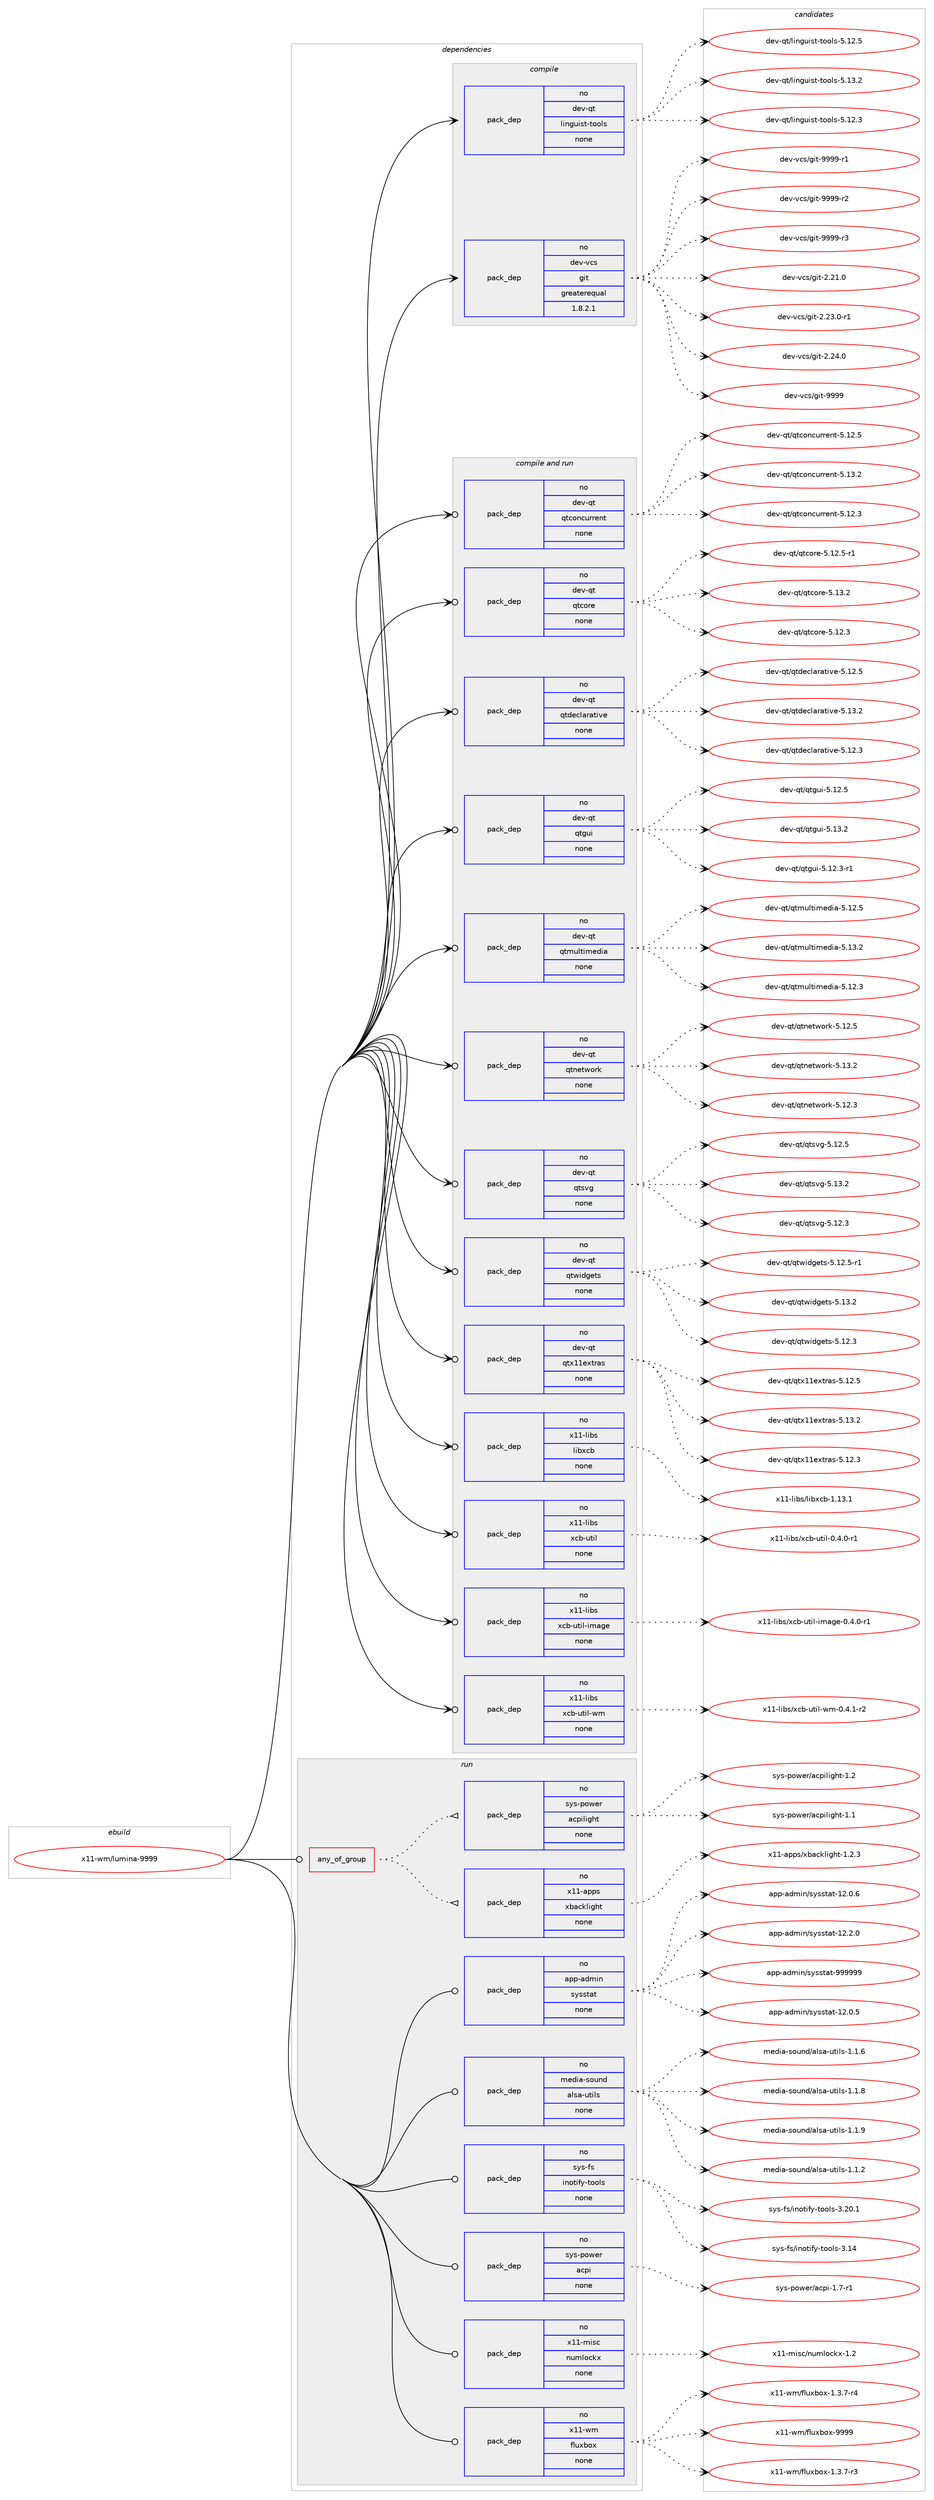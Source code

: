 digraph prolog {

# *************
# Graph options
# *************

newrank=true;
concentrate=true;
compound=true;
graph [rankdir=LR,fontname=Helvetica,fontsize=10,ranksep=1.5];#, ranksep=2.5, nodesep=0.2];
edge  [arrowhead=vee];
node  [fontname=Helvetica,fontsize=10];

# **********
# The ebuild
# **********

subgraph cluster_leftcol {
color=gray;
rank=same;
label=<<i>ebuild</i>>;
id [label="x11-wm/lumina-9999", color=red, width=4, href="../x11-wm/lumina-9999.svg"];
}

# ****************
# The dependencies
# ****************

subgraph cluster_midcol {
color=gray;
label=<<i>dependencies</i>>;
subgraph cluster_compile {
fillcolor="#eeeeee";
style=filled;
label=<<i>compile</i>>;
subgraph pack688899 {
dependency926398 [label=<<TABLE BORDER="0" CELLBORDER="1" CELLSPACING="0" CELLPADDING="4" WIDTH="220"><TR><TD ROWSPAN="6" CELLPADDING="30">pack_dep</TD></TR><TR><TD WIDTH="110">no</TD></TR><TR><TD>dev-qt</TD></TR><TR><TD>linguist-tools</TD></TR><TR><TD>none</TD></TR><TR><TD></TD></TR></TABLE>>, shape=none, color=blue];
}
id:e -> dependency926398:w [weight=20,style="solid",arrowhead="vee"];
subgraph pack688900 {
dependency926399 [label=<<TABLE BORDER="0" CELLBORDER="1" CELLSPACING="0" CELLPADDING="4" WIDTH="220"><TR><TD ROWSPAN="6" CELLPADDING="30">pack_dep</TD></TR><TR><TD WIDTH="110">no</TD></TR><TR><TD>dev-vcs</TD></TR><TR><TD>git</TD></TR><TR><TD>greaterequal</TD></TR><TR><TD>1.8.2.1</TD></TR></TABLE>>, shape=none, color=blue];
}
id:e -> dependency926399:w [weight=20,style="solid",arrowhead="vee"];
}
subgraph cluster_compileandrun {
fillcolor="#eeeeee";
style=filled;
label=<<i>compile and run</i>>;
subgraph pack688901 {
dependency926400 [label=<<TABLE BORDER="0" CELLBORDER="1" CELLSPACING="0" CELLPADDING="4" WIDTH="220"><TR><TD ROWSPAN="6" CELLPADDING="30">pack_dep</TD></TR><TR><TD WIDTH="110">no</TD></TR><TR><TD>dev-qt</TD></TR><TR><TD>qtconcurrent</TD></TR><TR><TD>none</TD></TR><TR><TD></TD></TR></TABLE>>, shape=none, color=blue];
}
id:e -> dependency926400:w [weight=20,style="solid",arrowhead="odotvee"];
subgraph pack688902 {
dependency926401 [label=<<TABLE BORDER="0" CELLBORDER="1" CELLSPACING="0" CELLPADDING="4" WIDTH="220"><TR><TD ROWSPAN="6" CELLPADDING="30">pack_dep</TD></TR><TR><TD WIDTH="110">no</TD></TR><TR><TD>dev-qt</TD></TR><TR><TD>qtcore</TD></TR><TR><TD>none</TD></TR><TR><TD></TD></TR></TABLE>>, shape=none, color=blue];
}
id:e -> dependency926401:w [weight=20,style="solid",arrowhead="odotvee"];
subgraph pack688903 {
dependency926402 [label=<<TABLE BORDER="0" CELLBORDER="1" CELLSPACING="0" CELLPADDING="4" WIDTH="220"><TR><TD ROWSPAN="6" CELLPADDING="30">pack_dep</TD></TR><TR><TD WIDTH="110">no</TD></TR><TR><TD>dev-qt</TD></TR><TR><TD>qtdeclarative</TD></TR><TR><TD>none</TD></TR><TR><TD></TD></TR></TABLE>>, shape=none, color=blue];
}
id:e -> dependency926402:w [weight=20,style="solid",arrowhead="odotvee"];
subgraph pack688904 {
dependency926403 [label=<<TABLE BORDER="0" CELLBORDER="1" CELLSPACING="0" CELLPADDING="4" WIDTH="220"><TR><TD ROWSPAN="6" CELLPADDING="30">pack_dep</TD></TR><TR><TD WIDTH="110">no</TD></TR><TR><TD>dev-qt</TD></TR><TR><TD>qtgui</TD></TR><TR><TD>none</TD></TR><TR><TD></TD></TR></TABLE>>, shape=none, color=blue];
}
id:e -> dependency926403:w [weight=20,style="solid",arrowhead="odotvee"];
subgraph pack688905 {
dependency926404 [label=<<TABLE BORDER="0" CELLBORDER="1" CELLSPACING="0" CELLPADDING="4" WIDTH="220"><TR><TD ROWSPAN="6" CELLPADDING="30">pack_dep</TD></TR><TR><TD WIDTH="110">no</TD></TR><TR><TD>dev-qt</TD></TR><TR><TD>qtmultimedia</TD></TR><TR><TD>none</TD></TR><TR><TD></TD></TR></TABLE>>, shape=none, color=blue];
}
id:e -> dependency926404:w [weight=20,style="solid",arrowhead="odotvee"];
subgraph pack688906 {
dependency926405 [label=<<TABLE BORDER="0" CELLBORDER="1" CELLSPACING="0" CELLPADDING="4" WIDTH="220"><TR><TD ROWSPAN="6" CELLPADDING="30">pack_dep</TD></TR><TR><TD WIDTH="110">no</TD></TR><TR><TD>dev-qt</TD></TR><TR><TD>qtnetwork</TD></TR><TR><TD>none</TD></TR><TR><TD></TD></TR></TABLE>>, shape=none, color=blue];
}
id:e -> dependency926405:w [weight=20,style="solid",arrowhead="odotvee"];
subgraph pack688907 {
dependency926406 [label=<<TABLE BORDER="0" CELLBORDER="1" CELLSPACING="0" CELLPADDING="4" WIDTH="220"><TR><TD ROWSPAN="6" CELLPADDING="30">pack_dep</TD></TR><TR><TD WIDTH="110">no</TD></TR><TR><TD>dev-qt</TD></TR><TR><TD>qtsvg</TD></TR><TR><TD>none</TD></TR><TR><TD></TD></TR></TABLE>>, shape=none, color=blue];
}
id:e -> dependency926406:w [weight=20,style="solid",arrowhead="odotvee"];
subgraph pack688908 {
dependency926407 [label=<<TABLE BORDER="0" CELLBORDER="1" CELLSPACING="0" CELLPADDING="4" WIDTH="220"><TR><TD ROWSPAN="6" CELLPADDING="30">pack_dep</TD></TR><TR><TD WIDTH="110">no</TD></TR><TR><TD>dev-qt</TD></TR><TR><TD>qtwidgets</TD></TR><TR><TD>none</TD></TR><TR><TD></TD></TR></TABLE>>, shape=none, color=blue];
}
id:e -> dependency926407:w [weight=20,style="solid",arrowhead="odotvee"];
subgraph pack688909 {
dependency926408 [label=<<TABLE BORDER="0" CELLBORDER="1" CELLSPACING="0" CELLPADDING="4" WIDTH="220"><TR><TD ROWSPAN="6" CELLPADDING="30">pack_dep</TD></TR><TR><TD WIDTH="110">no</TD></TR><TR><TD>dev-qt</TD></TR><TR><TD>qtx11extras</TD></TR><TR><TD>none</TD></TR><TR><TD></TD></TR></TABLE>>, shape=none, color=blue];
}
id:e -> dependency926408:w [weight=20,style="solid",arrowhead="odotvee"];
subgraph pack688910 {
dependency926409 [label=<<TABLE BORDER="0" CELLBORDER="1" CELLSPACING="0" CELLPADDING="4" WIDTH="220"><TR><TD ROWSPAN="6" CELLPADDING="30">pack_dep</TD></TR><TR><TD WIDTH="110">no</TD></TR><TR><TD>x11-libs</TD></TR><TR><TD>libxcb</TD></TR><TR><TD>none</TD></TR><TR><TD></TD></TR></TABLE>>, shape=none, color=blue];
}
id:e -> dependency926409:w [weight=20,style="solid",arrowhead="odotvee"];
subgraph pack688911 {
dependency926410 [label=<<TABLE BORDER="0" CELLBORDER="1" CELLSPACING="0" CELLPADDING="4" WIDTH="220"><TR><TD ROWSPAN="6" CELLPADDING="30">pack_dep</TD></TR><TR><TD WIDTH="110">no</TD></TR><TR><TD>x11-libs</TD></TR><TR><TD>xcb-util</TD></TR><TR><TD>none</TD></TR><TR><TD></TD></TR></TABLE>>, shape=none, color=blue];
}
id:e -> dependency926410:w [weight=20,style="solid",arrowhead="odotvee"];
subgraph pack688912 {
dependency926411 [label=<<TABLE BORDER="0" CELLBORDER="1" CELLSPACING="0" CELLPADDING="4" WIDTH="220"><TR><TD ROWSPAN="6" CELLPADDING="30">pack_dep</TD></TR><TR><TD WIDTH="110">no</TD></TR><TR><TD>x11-libs</TD></TR><TR><TD>xcb-util-image</TD></TR><TR><TD>none</TD></TR><TR><TD></TD></TR></TABLE>>, shape=none, color=blue];
}
id:e -> dependency926411:w [weight=20,style="solid",arrowhead="odotvee"];
subgraph pack688913 {
dependency926412 [label=<<TABLE BORDER="0" CELLBORDER="1" CELLSPACING="0" CELLPADDING="4" WIDTH="220"><TR><TD ROWSPAN="6" CELLPADDING="30">pack_dep</TD></TR><TR><TD WIDTH="110">no</TD></TR><TR><TD>x11-libs</TD></TR><TR><TD>xcb-util-wm</TD></TR><TR><TD>none</TD></TR><TR><TD></TD></TR></TABLE>>, shape=none, color=blue];
}
id:e -> dependency926412:w [weight=20,style="solid",arrowhead="odotvee"];
}
subgraph cluster_run {
fillcolor="#eeeeee";
style=filled;
label=<<i>run</i>>;
subgraph any16251 {
dependency926413 [label=<<TABLE BORDER="0" CELLBORDER="1" CELLSPACING="0" CELLPADDING="4"><TR><TD CELLPADDING="10">any_of_group</TD></TR></TABLE>>, shape=none, color=red];subgraph pack688914 {
dependency926414 [label=<<TABLE BORDER="0" CELLBORDER="1" CELLSPACING="0" CELLPADDING="4" WIDTH="220"><TR><TD ROWSPAN="6" CELLPADDING="30">pack_dep</TD></TR><TR><TD WIDTH="110">no</TD></TR><TR><TD>x11-apps</TD></TR><TR><TD>xbacklight</TD></TR><TR><TD>none</TD></TR><TR><TD></TD></TR></TABLE>>, shape=none, color=blue];
}
dependency926413:e -> dependency926414:w [weight=20,style="dotted",arrowhead="oinv"];
subgraph pack688915 {
dependency926415 [label=<<TABLE BORDER="0" CELLBORDER="1" CELLSPACING="0" CELLPADDING="4" WIDTH="220"><TR><TD ROWSPAN="6" CELLPADDING="30">pack_dep</TD></TR><TR><TD WIDTH="110">no</TD></TR><TR><TD>sys-power</TD></TR><TR><TD>acpilight</TD></TR><TR><TD>none</TD></TR><TR><TD></TD></TR></TABLE>>, shape=none, color=blue];
}
dependency926413:e -> dependency926415:w [weight=20,style="dotted",arrowhead="oinv"];
}
id:e -> dependency926413:w [weight=20,style="solid",arrowhead="odot"];
subgraph pack688916 {
dependency926416 [label=<<TABLE BORDER="0" CELLBORDER="1" CELLSPACING="0" CELLPADDING="4" WIDTH="220"><TR><TD ROWSPAN="6" CELLPADDING="30">pack_dep</TD></TR><TR><TD WIDTH="110">no</TD></TR><TR><TD>app-admin</TD></TR><TR><TD>sysstat</TD></TR><TR><TD>none</TD></TR><TR><TD></TD></TR></TABLE>>, shape=none, color=blue];
}
id:e -> dependency926416:w [weight=20,style="solid",arrowhead="odot"];
subgraph pack688917 {
dependency926417 [label=<<TABLE BORDER="0" CELLBORDER="1" CELLSPACING="0" CELLPADDING="4" WIDTH="220"><TR><TD ROWSPAN="6" CELLPADDING="30">pack_dep</TD></TR><TR><TD WIDTH="110">no</TD></TR><TR><TD>media-sound</TD></TR><TR><TD>alsa-utils</TD></TR><TR><TD>none</TD></TR><TR><TD></TD></TR></TABLE>>, shape=none, color=blue];
}
id:e -> dependency926417:w [weight=20,style="solid",arrowhead="odot"];
subgraph pack688918 {
dependency926418 [label=<<TABLE BORDER="0" CELLBORDER="1" CELLSPACING="0" CELLPADDING="4" WIDTH="220"><TR><TD ROWSPAN="6" CELLPADDING="30">pack_dep</TD></TR><TR><TD WIDTH="110">no</TD></TR><TR><TD>sys-fs</TD></TR><TR><TD>inotify-tools</TD></TR><TR><TD>none</TD></TR><TR><TD></TD></TR></TABLE>>, shape=none, color=blue];
}
id:e -> dependency926418:w [weight=20,style="solid",arrowhead="odot"];
subgraph pack688919 {
dependency926419 [label=<<TABLE BORDER="0" CELLBORDER="1" CELLSPACING="0" CELLPADDING="4" WIDTH="220"><TR><TD ROWSPAN="6" CELLPADDING="30">pack_dep</TD></TR><TR><TD WIDTH="110">no</TD></TR><TR><TD>sys-power</TD></TR><TR><TD>acpi</TD></TR><TR><TD>none</TD></TR><TR><TD></TD></TR></TABLE>>, shape=none, color=blue];
}
id:e -> dependency926419:w [weight=20,style="solid",arrowhead="odot"];
subgraph pack688920 {
dependency926420 [label=<<TABLE BORDER="0" CELLBORDER="1" CELLSPACING="0" CELLPADDING="4" WIDTH="220"><TR><TD ROWSPAN="6" CELLPADDING="30">pack_dep</TD></TR><TR><TD WIDTH="110">no</TD></TR><TR><TD>x11-misc</TD></TR><TR><TD>numlockx</TD></TR><TR><TD>none</TD></TR><TR><TD></TD></TR></TABLE>>, shape=none, color=blue];
}
id:e -> dependency926420:w [weight=20,style="solid",arrowhead="odot"];
subgraph pack688921 {
dependency926421 [label=<<TABLE BORDER="0" CELLBORDER="1" CELLSPACING="0" CELLPADDING="4" WIDTH="220"><TR><TD ROWSPAN="6" CELLPADDING="30">pack_dep</TD></TR><TR><TD WIDTH="110">no</TD></TR><TR><TD>x11-wm</TD></TR><TR><TD>fluxbox</TD></TR><TR><TD>none</TD></TR><TR><TD></TD></TR></TABLE>>, shape=none, color=blue];
}
id:e -> dependency926421:w [weight=20,style="solid",arrowhead="odot"];
}
}

# **************
# The candidates
# **************

subgraph cluster_choices {
rank=same;
color=gray;
label=<<i>candidates</i>>;

subgraph choice688899 {
color=black;
nodesep=1;
choice10010111845113116471081051101031171051151164511611111110811545534649504651 [label="dev-qt/linguist-tools-5.12.3", color=red, width=4,href="../dev-qt/linguist-tools-5.12.3.svg"];
choice10010111845113116471081051101031171051151164511611111110811545534649504653 [label="dev-qt/linguist-tools-5.12.5", color=red, width=4,href="../dev-qt/linguist-tools-5.12.5.svg"];
choice10010111845113116471081051101031171051151164511611111110811545534649514650 [label="dev-qt/linguist-tools-5.13.2", color=red, width=4,href="../dev-qt/linguist-tools-5.13.2.svg"];
dependency926398:e -> choice10010111845113116471081051101031171051151164511611111110811545534649504651:w [style=dotted,weight="100"];
dependency926398:e -> choice10010111845113116471081051101031171051151164511611111110811545534649504653:w [style=dotted,weight="100"];
dependency926398:e -> choice10010111845113116471081051101031171051151164511611111110811545534649514650:w [style=dotted,weight="100"];
}
subgraph choice688900 {
color=black;
nodesep=1;
choice10010111845118991154710310511645504650494648 [label="dev-vcs/git-2.21.0", color=red, width=4,href="../dev-vcs/git-2.21.0.svg"];
choice100101118451189911547103105116455046505146484511449 [label="dev-vcs/git-2.23.0-r1", color=red, width=4,href="../dev-vcs/git-2.23.0-r1.svg"];
choice10010111845118991154710310511645504650524648 [label="dev-vcs/git-2.24.0", color=red, width=4,href="../dev-vcs/git-2.24.0.svg"];
choice1001011184511899115471031051164557575757 [label="dev-vcs/git-9999", color=red, width=4,href="../dev-vcs/git-9999.svg"];
choice10010111845118991154710310511645575757574511449 [label="dev-vcs/git-9999-r1", color=red, width=4,href="../dev-vcs/git-9999-r1.svg"];
choice10010111845118991154710310511645575757574511450 [label="dev-vcs/git-9999-r2", color=red, width=4,href="../dev-vcs/git-9999-r2.svg"];
choice10010111845118991154710310511645575757574511451 [label="dev-vcs/git-9999-r3", color=red, width=4,href="../dev-vcs/git-9999-r3.svg"];
dependency926399:e -> choice10010111845118991154710310511645504650494648:w [style=dotted,weight="100"];
dependency926399:e -> choice100101118451189911547103105116455046505146484511449:w [style=dotted,weight="100"];
dependency926399:e -> choice10010111845118991154710310511645504650524648:w [style=dotted,weight="100"];
dependency926399:e -> choice1001011184511899115471031051164557575757:w [style=dotted,weight="100"];
dependency926399:e -> choice10010111845118991154710310511645575757574511449:w [style=dotted,weight="100"];
dependency926399:e -> choice10010111845118991154710310511645575757574511450:w [style=dotted,weight="100"];
dependency926399:e -> choice10010111845118991154710310511645575757574511451:w [style=dotted,weight="100"];
}
subgraph choice688901 {
color=black;
nodesep=1;
choice1001011184511311647113116991111109911711411410111011645534649504651 [label="dev-qt/qtconcurrent-5.12.3", color=red, width=4,href="../dev-qt/qtconcurrent-5.12.3.svg"];
choice1001011184511311647113116991111109911711411410111011645534649504653 [label="dev-qt/qtconcurrent-5.12.5", color=red, width=4,href="../dev-qt/qtconcurrent-5.12.5.svg"];
choice1001011184511311647113116991111109911711411410111011645534649514650 [label="dev-qt/qtconcurrent-5.13.2", color=red, width=4,href="../dev-qt/qtconcurrent-5.13.2.svg"];
dependency926400:e -> choice1001011184511311647113116991111109911711411410111011645534649504651:w [style=dotted,weight="100"];
dependency926400:e -> choice1001011184511311647113116991111109911711411410111011645534649504653:w [style=dotted,weight="100"];
dependency926400:e -> choice1001011184511311647113116991111109911711411410111011645534649514650:w [style=dotted,weight="100"];
}
subgraph choice688902 {
color=black;
nodesep=1;
choice10010111845113116471131169911111410145534649504651 [label="dev-qt/qtcore-5.12.3", color=red, width=4,href="../dev-qt/qtcore-5.12.3.svg"];
choice100101118451131164711311699111114101455346495046534511449 [label="dev-qt/qtcore-5.12.5-r1", color=red, width=4,href="../dev-qt/qtcore-5.12.5-r1.svg"];
choice10010111845113116471131169911111410145534649514650 [label="dev-qt/qtcore-5.13.2", color=red, width=4,href="../dev-qt/qtcore-5.13.2.svg"];
dependency926401:e -> choice10010111845113116471131169911111410145534649504651:w [style=dotted,weight="100"];
dependency926401:e -> choice100101118451131164711311699111114101455346495046534511449:w [style=dotted,weight="100"];
dependency926401:e -> choice10010111845113116471131169911111410145534649514650:w [style=dotted,weight="100"];
}
subgraph choice688903 {
color=black;
nodesep=1;
choice100101118451131164711311610010199108971149711610511810145534649504651 [label="dev-qt/qtdeclarative-5.12.3", color=red, width=4,href="../dev-qt/qtdeclarative-5.12.3.svg"];
choice100101118451131164711311610010199108971149711610511810145534649504653 [label="dev-qt/qtdeclarative-5.12.5", color=red, width=4,href="../dev-qt/qtdeclarative-5.12.5.svg"];
choice100101118451131164711311610010199108971149711610511810145534649514650 [label="dev-qt/qtdeclarative-5.13.2", color=red, width=4,href="../dev-qt/qtdeclarative-5.13.2.svg"];
dependency926402:e -> choice100101118451131164711311610010199108971149711610511810145534649504651:w [style=dotted,weight="100"];
dependency926402:e -> choice100101118451131164711311610010199108971149711610511810145534649504653:w [style=dotted,weight="100"];
dependency926402:e -> choice100101118451131164711311610010199108971149711610511810145534649514650:w [style=dotted,weight="100"];
}
subgraph choice688904 {
color=black;
nodesep=1;
choice1001011184511311647113116103117105455346495046514511449 [label="dev-qt/qtgui-5.12.3-r1", color=red, width=4,href="../dev-qt/qtgui-5.12.3-r1.svg"];
choice100101118451131164711311610311710545534649504653 [label="dev-qt/qtgui-5.12.5", color=red, width=4,href="../dev-qt/qtgui-5.12.5.svg"];
choice100101118451131164711311610311710545534649514650 [label="dev-qt/qtgui-5.13.2", color=red, width=4,href="../dev-qt/qtgui-5.13.2.svg"];
dependency926403:e -> choice1001011184511311647113116103117105455346495046514511449:w [style=dotted,weight="100"];
dependency926403:e -> choice100101118451131164711311610311710545534649504653:w [style=dotted,weight="100"];
dependency926403:e -> choice100101118451131164711311610311710545534649514650:w [style=dotted,weight="100"];
}
subgraph choice688905 {
color=black;
nodesep=1;
choice10010111845113116471131161091171081161051091011001059745534649504651 [label="dev-qt/qtmultimedia-5.12.3", color=red, width=4,href="../dev-qt/qtmultimedia-5.12.3.svg"];
choice10010111845113116471131161091171081161051091011001059745534649504653 [label="dev-qt/qtmultimedia-5.12.5", color=red, width=4,href="../dev-qt/qtmultimedia-5.12.5.svg"];
choice10010111845113116471131161091171081161051091011001059745534649514650 [label="dev-qt/qtmultimedia-5.13.2", color=red, width=4,href="../dev-qt/qtmultimedia-5.13.2.svg"];
dependency926404:e -> choice10010111845113116471131161091171081161051091011001059745534649504651:w [style=dotted,weight="100"];
dependency926404:e -> choice10010111845113116471131161091171081161051091011001059745534649504653:w [style=dotted,weight="100"];
dependency926404:e -> choice10010111845113116471131161091171081161051091011001059745534649514650:w [style=dotted,weight="100"];
}
subgraph choice688906 {
color=black;
nodesep=1;
choice100101118451131164711311611010111611911111410745534649504651 [label="dev-qt/qtnetwork-5.12.3", color=red, width=4,href="../dev-qt/qtnetwork-5.12.3.svg"];
choice100101118451131164711311611010111611911111410745534649504653 [label="dev-qt/qtnetwork-5.12.5", color=red, width=4,href="../dev-qt/qtnetwork-5.12.5.svg"];
choice100101118451131164711311611010111611911111410745534649514650 [label="dev-qt/qtnetwork-5.13.2", color=red, width=4,href="../dev-qt/qtnetwork-5.13.2.svg"];
dependency926405:e -> choice100101118451131164711311611010111611911111410745534649504651:w [style=dotted,weight="100"];
dependency926405:e -> choice100101118451131164711311611010111611911111410745534649504653:w [style=dotted,weight="100"];
dependency926405:e -> choice100101118451131164711311611010111611911111410745534649514650:w [style=dotted,weight="100"];
}
subgraph choice688907 {
color=black;
nodesep=1;
choice100101118451131164711311611511810345534649504651 [label="dev-qt/qtsvg-5.12.3", color=red, width=4,href="../dev-qt/qtsvg-5.12.3.svg"];
choice100101118451131164711311611511810345534649504653 [label="dev-qt/qtsvg-5.12.5", color=red, width=4,href="../dev-qt/qtsvg-5.12.5.svg"];
choice100101118451131164711311611511810345534649514650 [label="dev-qt/qtsvg-5.13.2", color=red, width=4,href="../dev-qt/qtsvg-5.13.2.svg"];
dependency926406:e -> choice100101118451131164711311611511810345534649504651:w [style=dotted,weight="100"];
dependency926406:e -> choice100101118451131164711311611511810345534649504653:w [style=dotted,weight="100"];
dependency926406:e -> choice100101118451131164711311611511810345534649514650:w [style=dotted,weight="100"];
}
subgraph choice688908 {
color=black;
nodesep=1;
choice100101118451131164711311611910510010310111611545534649504651 [label="dev-qt/qtwidgets-5.12.3", color=red, width=4,href="../dev-qt/qtwidgets-5.12.3.svg"];
choice1001011184511311647113116119105100103101116115455346495046534511449 [label="dev-qt/qtwidgets-5.12.5-r1", color=red, width=4,href="../dev-qt/qtwidgets-5.12.5-r1.svg"];
choice100101118451131164711311611910510010310111611545534649514650 [label="dev-qt/qtwidgets-5.13.2", color=red, width=4,href="../dev-qt/qtwidgets-5.13.2.svg"];
dependency926407:e -> choice100101118451131164711311611910510010310111611545534649504651:w [style=dotted,weight="100"];
dependency926407:e -> choice1001011184511311647113116119105100103101116115455346495046534511449:w [style=dotted,weight="100"];
dependency926407:e -> choice100101118451131164711311611910510010310111611545534649514650:w [style=dotted,weight="100"];
}
subgraph choice688909 {
color=black;
nodesep=1;
choice100101118451131164711311612049491011201161149711545534649504651 [label="dev-qt/qtx11extras-5.12.3", color=red, width=4,href="../dev-qt/qtx11extras-5.12.3.svg"];
choice100101118451131164711311612049491011201161149711545534649504653 [label="dev-qt/qtx11extras-5.12.5", color=red, width=4,href="../dev-qt/qtx11extras-5.12.5.svg"];
choice100101118451131164711311612049491011201161149711545534649514650 [label="dev-qt/qtx11extras-5.13.2", color=red, width=4,href="../dev-qt/qtx11extras-5.13.2.svg"];
dependency926408:e -> choice100101118451131164711311612049491011201161149711545534649504651:w [style=dotted,weight="100"];
dependency926408:e -> choice100101118451131164711311612049491011201161149711545534649504653:w [style=dotted,weight="100"];
dependency926408:e -> choice100101118451131164711311612049491011201161149711545534649514650:w [style=dotted,weight="100"];
}
subgraph choice688910 {
color=black;
nodesep=1;
choice120494945108105981154710810598120999845494649514649 [label="x11-libs/libxcb-1.13.1", color=red, width=4,href="../x11-libs/libxcb-1.13.1.svg"];
dependency926409:e -> choice120494945108105981154710810598120999845494649514649:w [style=dotted,weight="100"];
}
subgraph choice688911 {
color=black;
nodesep=1;
choice12049494510810598115471209998451171161051084548465246484511449 [label="x11-libs/xcb-util-0.4.0-r1", color=red, width=4,href="../x11-libs/xcb-util-0.4.0-r1.svg"];
dependency926410:e -> choice12049494510810598115471209998451171161051084548465246484511449:w [style=dotted,weight="100"];
}
subgraph choice688912 {
color=black;
nodesep=1;
choice120494945108105981154712099984511711610510845105109971031014548465246484511449 [label="x11-libs/xcb-util-image-0.4.0-r1", color=red, width=4,href="../x11-libs/xcb-util-image-0.4.0-r1.svg"];
dependency926411:e -> choice120494945108105981154712099984511711610510845105109971031014548465246484511449:w [style=dotted,weight="100"];
}
subgraph choice688913 {
color=black;
nodesep=1;
choice1204949451081059811547120999845117116105108451191094548465246494511450 [label="x11-libs/xcb-util-wm-0.4.1-r2", color=red, width=4,href="../x11-libs/xcb-util-wm-0.4.1-r2.svg"];
dependency926412:e -> choice1204949451081059811547120999845117116105108451191094548465246494511450:w [style=dotted,weight="100"];
}
subgraph choice688914 {
color=black;
nodesep=1;
choice1204949459711211211547120989799107108105103104116454946504651 [label="x11-apps/xbacklight-1.2.3", color=red, width=4,href="../x11-apps/xbacklight-1.2.3.svg"];
dependency926414:e -> choice1204949459711211211547120989799107108105103104116454946504651:w [style=dotted,weight="100"];
}
subgraph choice688915 {
color=black;
nodesep=1;
choice1151211154511211111910111447979911210510810510310411645494649 [label="sys-power/acpilight-1.1", color=red, width=4,href="../sys-power/acpilight-1.1.svg"];
choice1151211154511211111910111447979911210510810510310411645494650 [label="sys-power/acpilight-1.2", color=red, width=4,href="../sys-power/acpilight-1.2.svg"];
dependency926415:e -> choice1151211154511211111910111447979911210510810510310411645494649:w [style=dotted,weight="100"];
dependency926415:e -> choice1151211154511211111910111447979911210510810510310411645494650:w [style=dotted,weight="100"];
}
subgraph choice688916 {
color=black;
nodesep=1;
choice971121124597100109105110471151211151151169711645495046484653 [label="app-admin/sysstat-12.0.5", color=red, width=4,href="../app-admin/sysstat-12.0.5.svg"];
choice971121124597100109105110471151211151151169711645495046484654 [label="app-admin/sysstat-12.0.6", color=red, width=4,href="../app-admin/sysstat-12.0.6.svg"];
choice971121124597100109105110471151211151151169711645495046504648 [label="app-admin/sysstat-12.2.0", color=red, width=4,href="../app-admin/sysstat-12.2.0.svg"];
choice971121124597100109105110471151211151151169711645575757575757 [label="app-admin/sysstat-999999", color=red, width=4,href="../app-admin/sysstat-999999.svg"];
dependency926416:e -> choice971121124597100109105110471151211151151169711645495046484653:w [style=dotted,weight="100"];
dependency926416:e -> choice971121124597100109105110471151211151151169711645495046484654:w [style=dotted,weight="100"];
dependency926416:e -> choice971121124597100109105110471151211151151169711645495046504648:w [style=dotted,weight="100"];
dependency926416:e -> choice971121124597100109105110471151211151151169711645575757575757:w [style=dotted,weight="100"];
}
subgraph choice688917 {
color=black;
nodesep=1;
choice109101100105974511511111711010047971081159745117116105108115454946494650 [label="media-sound/alsa-utils-1.1.2", color=red, width=4,href="../media-sound/alsa-utils-1.1.2.svg"];
choice109101100105974511511111711010047971081159745117116105108115454946494654 [label="media-sound/alsa-utils-1.1.6", color=red, width=4,href="../media-sound/alsa-utils-1.1.6.svg"];
choice109101100105974511511111711010047971081159745117116105108115454946494656 [label="media-sound/alsa-utils-1.1.8", color=red, width=4,href="../media-sound/alsa-utils-1.1.8.svg"];
choice109101100105974511511111711010047971081159745117116105108115454946494657 [label="media-sound/alsa-utils-1.1.9", color=red, width=4,href="../media-sound/alsa-utils-1.1.9.svg"];
dependency926417:e -> choice109101100105974511511111711010047971081159745117116105108115454946494650:w [style=dotted,weight="100"];
dependency926417:e -> choice109101100105974511511111711010047971081159745117116105108115454946494654:w [style=dotted,weight="100"];
dependency926417:e -> choice109101100105974511511111711010047971081159745117116105108115454946494656:w [style=dotted,weight="100"];
dependency926417:e -> choice109101100105974511511111711010047971081159745117116105108115454946494657:w [style=dotted,weight="100"];
}
subgraph choice688918 {
color=black;
nodesep=1;
choice1151211154510211547105110111116105102121451161111111081154551464952 [label="sys-fs/inotify-tools-3.14", color=red, width=4,href="../sys-fs/inotify-tools-3.14.svg"];
choice11512111545102115471051101111161051021214511611111110811545514650484649 [label="sys-fs/inotify-tools-3.20.1", color=red, width=4,href="../sys-fs/inotify-tools-3.20.1.svg"];
dependency926418:e -> choice1151211154510211547105110111116105102121451161111111081154551464952:w [style=dotted,weight="100"];
dependency926418:e -> choice11512111545102115471051101111161051021214511611111110811545514650484649:w [style=dotted,weight="100"];
}
subgraph choice688919 {
color=black;
nodesep=1;
choice11512111545112111119101114479799112105454946554511449 [label="sys-power/acpi-1.7-r1", color=red, width=4,href="../sys-power/acpi-1.7-r1.svg"];
dependency926419:e -> choice11512111545112111119101114479799112105454946554511449:w [style=dotted,weight="100"];
}
subgraph choice688920 {
color=black;
nodesep=1;
choice12049494510910511599471101171091081119910712045494650 [label="x11-misc/numlockx-1.2", color=red, width=4,href="../x11-misc/numlockx-1.2.svg"];
dependency926420:e -> choice12049494510910511599471101171091081119910712045494650:w [style=dotted,weight="100"];
}
subgraph choice688921 {
color=black;
nodesep=1;
choice12049494511910947102108117120981111204549465146554511451 [label="x11-wm/fluxbox-1.3.7-r3", color=red, width=4,href="../x11-wm/fluxbox-1.3.7-r3.svg"];
choice12049494511910947102108117120981111204549465146554511452 [label="x11-wm/fluxbox-1.3.7-r4", color=red, width=4,href="../x11-wm/fluxbox-1.3.7-r4.svg"];
choice12049494511910947102108117120981111204557575757 [label="x11-wm/fluxbox-9999", color=red, width=4,href="../x11-wm/fluxbox-9999.svg"];
dependency926421:e -> choice12049494511910947102108117120981111204549465146554511451:w [style=dotted,weight="100"];
dependency926421:e -> choice12049494511910947102108117120981111204549465146554511452:w [style=dotted,weight="100"];
dependency926421:e -> choice12049494511910947102108117120981111204557575757:w [style=dotted,weight="100"];
}
}

}
